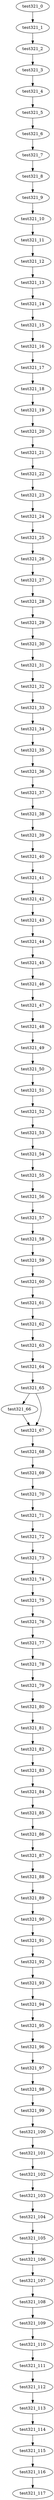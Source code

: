 digraph G {
test321_0->test321_1;
test321_1->test321_2;
test321_2->test321_3;
test321_3->test321_4;
test321_4->test321_5;
test321_5->test321_6;
test321_6->test321_7;
test321_7->test321_8;
test321_8->test321_9;
test321_9->test321_10;
test321_10->test321_11;
test321_11->test321_12;
test321_12->test321_13;
test321_13->test321_14;
test321_14->test321_15;
test321_15->test321_16;
test321_16->test321_17;
test321_17->test321_18;
test321_18->test321_19;
test321_19->test321_20;
test321_20->test321_21;
test321_21->test321_22;
test321_22->test321_23;
test321_23->test321_24;
test321_24->test321_25;
test321_25->test321_26;
test321_26->test321_27;
test321_27->test321_28;
test321_28->test321_29;
test321_29->test321_30;
test321_30->test321_31;
test321_31->test321_32;
test321_32->test321_33;
test321_33->test321_34;
test321_34->test321_35;
test321_35->test321_36;
test321_36->test321_37;
test321_37->test321_38;
test321_38->test321_39;
test321_39->test321_40;
test321_40->test321_41;
test321_41->test321_42;
test321_42->test321_43;
test321_43->test321_44;
test321_44->test321_45;
test321_45->test321_46;
test321_46->test321_47;
test321_47->test321_48;
test321_48->test321_49;
test321_49->test321_50;
test321_50->test321_51;
test321_51->test321_52;
test321_52->test321_53;
test321_53->test321_54;
test321_54->test321_55;
test321_55->test321_56;
test321_56->test321_57;
test321_57->test321_58;
test321_58->test321_59;
test321_59->test321_60;
test321_60->test321_61;
test321_61->test321_62;
test321_62->test321_63;
test321_63->test321_64;
test321_64->test321_65;
test321_65->test321_66;
test321_65->test321_67;
test321_66->test321_67;
test321_67->test321_68;
test321_68->test321_69;
test321_69->test321_70;
test321_70->test321_71;
test321_71->test321_72;
test321_72->test321_73;
test321_73->test321_74;
test321_74->test321_75;
test321_75->test321_76;
test321_76->test321_77;
test321_77->test321_78;
test321_78->test321_79;
test321_79->test321_80;
test321_80->test321_81;
test321_81->test321_82;
test321_82->test321_83;
test321_83->test321_84;
test321_84->test321_85;
test321_85->test321_86;
test321_86->test321_87;
test321_87->test321_88;
test321_88->test321_89;
test321_89->test321_90;
test321_90->test321_91;
test321_91->test321_92;
test321_92->test321_93;
test321_93->test321_94;
test321_94->test321_95;
test321_95->test321_96;
test321_96->test321_97;
test321_97->test321_98;
test321_98->test321_99;
test321_99->test321_100;
test321_100->test321_101;
test321_101->test321_102;
test321_102->test321_103;
test321_103->test321_104;
test321_104->test321_105;
test321_105->test321_106;
test321_106->test321_107;
test321_107->test321_108;
test321_108->test321_109;
test321_109->test321_110;
test321_110->test321_111;
test321_111->test321_112;
test321_112->test321_113;
test321_113->test321_114;
test321_114->test321_115;
test321_115->test321_116;
test321_116->test321_117;

}
